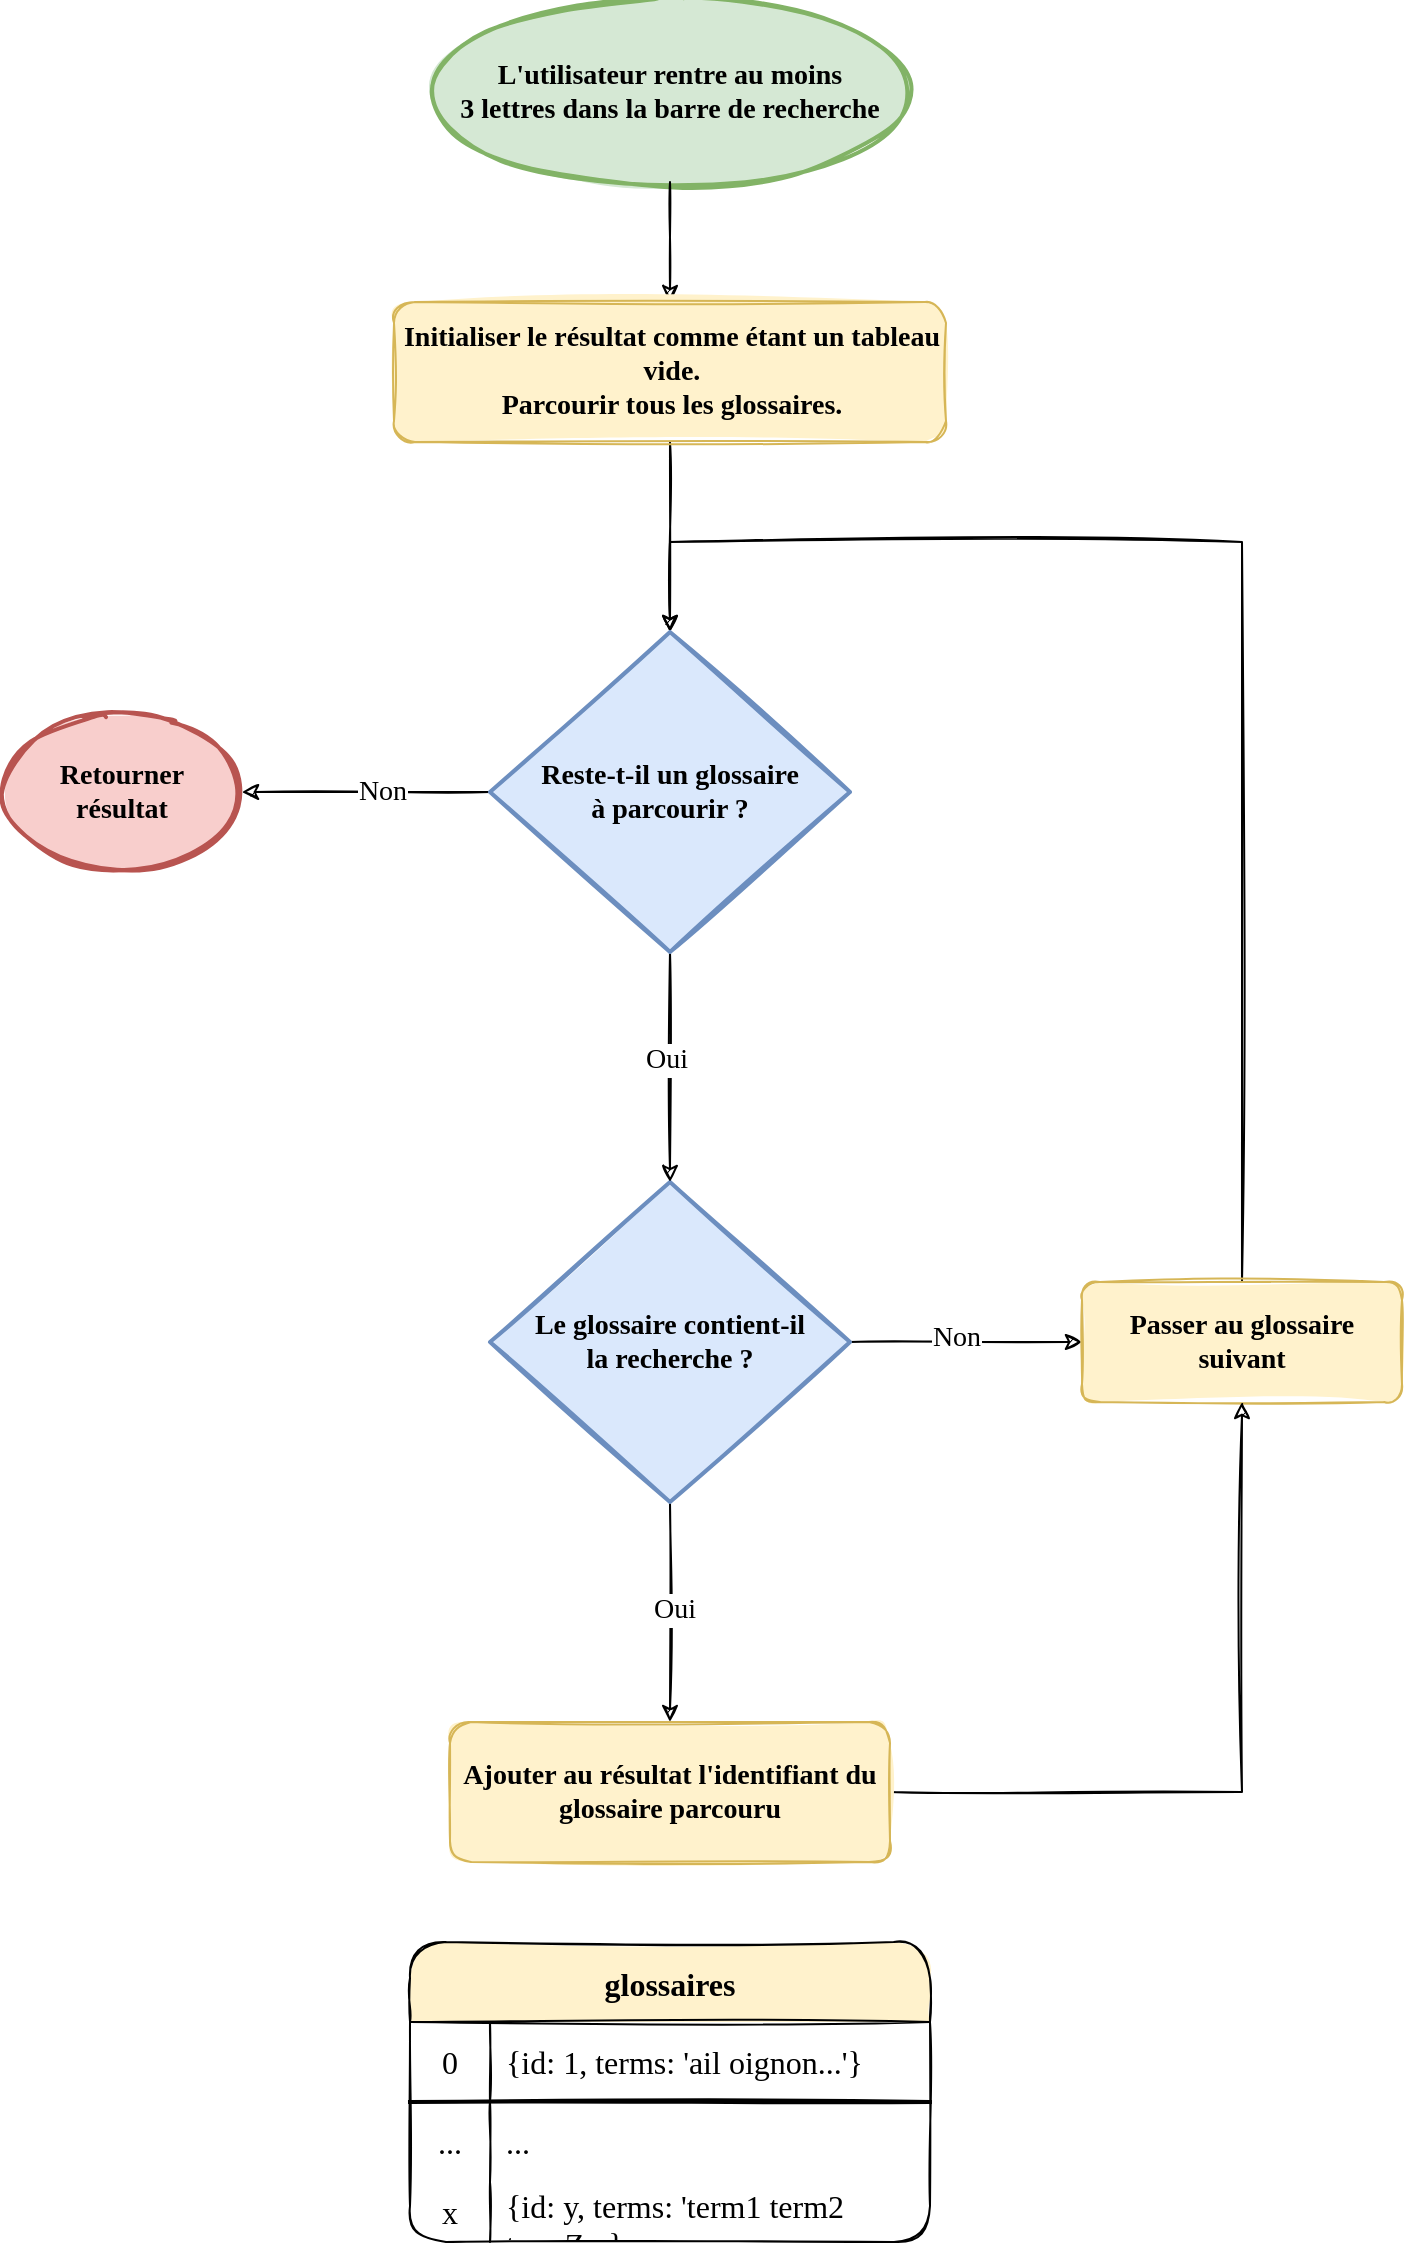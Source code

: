 <mxfile version="15.6.1" type="github">
  <diagram id="C5RBs43oDa-KdzZeNtuy" name="Page-1">
    <mxGraphModel dx="2062" dy="1114" grid="1" gridSize="10" guides="1" tooltips="1" connect="1" arrows="1" fold="1" page="1" pageScale="1" pageWidth="827" pageHeight="1169" math="0" shadow="0">
      <root>
        <mxCell id="WIyWlLk6GJQsqaUBKTNV-0" />
        <mxCell id="WIyWlLk6GJQsqaUBKTNV-1" parent="WIyWlLk6GJQsqaUBKTNV-0" />
        <mxCell id="7sS6LOVP2ENTe_2VxdWP-0" value="L&#39;utilisateur rentre au moins &lt;br&gt;3 lettres dans la barre de recherche" style="strokeWidth=2;html=1;shape=mxgraph.flowchart.start_1;whiteSpace=wrap;sketch=1;fontFamily=Fira Sans Extra Condensed;fontSource=https%3A%2F%2Ffonts.googleapis.com%2Fcss%3Ffamily%3DFira%2BSans%2BExtra%2BCondensed;fontStyle=1;fontSize=14;fillColor=#d5e8d4;strokeColor=#82b366;fillStyle=solid;" parent="WIyWlLk6GJQsqaUBKTNV-1" vertex="1">
          <mxGeometry x="296" y="20" width="236" height="90" as="geometry" />
        </mxCell>
        <mxCell id="7sS6LOVP2ENTe_2VxdWP-23" style="edgeStyle=orthogonalEdgeStyle;rounded=0;sketch=1;orthogonalLoop=1;jettySize=auto;html=1;entryX=0.5;entryY=0;entryDx=0;entryDy=0;fontFamily=IBM Plex Mono;fontSource=https%3A%2F%2Ffonts.googleapis.com%2Fcss%3Ffamily%3DIBM%2BPlex%2BMono;fontSize=14;exitX=0.5;exitY=1;exitDx=0;exitDy=0;exitPerimeter=0;" parent="WIyWlLk6GJQsqaUBKTNV-1" source="7sS6LOVP2ENTe_2VxdWP-0" target="7sS6LOVP2ENTe_2VxdWP-16" edge="1">
          <mxGeometry relative="1" as="geometry">
            <mxPoint x="414" y="210" as="sourcePoint" />
          </mxGeometry>
        </mxCell>
        <mxCell id="7sS6LOVP2ENTe_2VxdWP-6" value="glossaires" style="shape=table;startSize=40;container=1;collapsible=0;childLayout=tableLayout;fixedRows=1;rowLines=0;fontStyle=1;align=center;pointerEvents=1;rounded=1;shadow=0;glass=0;labelBorderColor=none;sketch=1;fillStyle=solid;fontFamily=Fira Sans Extra Condensed;fontSource=https%3A%2F%2Ffonts.googleapis.com%2Fcss%3Ffamily%3DFira%2BSans%2BExtra%2BCondensed;fontSize=16;strokeColor=default;strokeWidth=1;fillColor=#fff2cc;swimlaneFillColor=default;" parent="WIyWlLk6GJQsqaUBKTNV-1" vertex="1">
          <mxGeometry x="284" y="990" width="260" height="150" as="geometry" />
        </mxCell>
        <mxCell id="7sS6LOVP2ENTe_2VxdWP-7" value="" style="shape=partialRectangle;html=1;whiteSpace=wrap;collapsible=0;dropTarget=0;pointerEvents=1;fillColor=none;top=0;left=0;bottom=1;right=0;points=[[0,0.5],[1,0.5]];portConstraint=eastwest;rounded=1;shadow=0;glass=0;labelBorderColor=none;sketch=1;fillStyle=solid;fontFamily=IBM Plex Mono;fontSource=https%3A%2F%2Ffonts.googleapis.com%2Fcss%3Ffamily%3DIBM%2BPlex%2BMono;fontSize=18;strokeColor=default;strokeWidth=2;align=center;" parent="7sS6LOVP2ENTe_2VxdWP-6" vertex="1">
          <mxGeometry y="40" width="260" height="40" as="geometry" />
        </mxCell>
        <mxCell id="7sS6LOVP2ENTe_2VxdWP-8" value="0" style="shape=partialRectangle;html=1;whiteSpace=wrap;connectable=0;fillColor=none;top=0;left=0;bottom=0;right=0;overflow=hidden;pointerEvents=1;rounded=1;shadow=0;glass=0;labelBorderColor=none;sketch=1;fillStyle=solid;fontFamily=Fira Sans Extra Condensed;fontSource=https%3A%2F%2Ffonts.googleapis.com%2Fcss%3Ffamily%3DFira%2BSans%2BExtra%2BCondensed;fontSize=16;strokeColor=default;strokeWidth=2;align=center;" parent="7sS6LOVP2ENTe_2VxdWP-7" vertex="1">
          <mxGeometry width="40" height="40" as="geometry">
            <mxRectangle width="40" height="40" as="alternateBounds" />
          </mxGeometry>
        </mxCell>
        <mxCell id="7sS6LOVP2ENTe_2VxdWP-9" value="{id: 1, terms: &#39;ail oignon...&#39;}" style="shape=partialRectangle;html=1;whiteSpace=wrap;connectable=0;fillColor=none;top=0;left=0;bottom=0;right=0;align=left;spacingLeft=6;overflow=hidden;pointerEvents=1;rounded=1;shadow=0;glass=0;labelBorderColor=none;sketch=1;fillStyle=solid;fontFamily=Fira Sans Extra Condensed;fontSource=https%3A%2F%2Ffonts.googleapis.com%2Fcss%3Ffamily%3DFira%2BSans%2BExtra%2BCondensed;fontSize=16;strokeColor=none;strokeWidth=2;" parent="7sS6LOVP2ENTe_2VxdWP-7" vertex="1">
          <mxGeometry x="40" width="220" height="40" as="geometry">
            <mxRectangle width="220" height="40" as="alternateBounds" />
          </mxGeometry>
        </mxCell>
        <mxCell id="7sS6LOVP2ENTe_2VxdWP-10" value="" style="shape=partialRectangle;html=1;whiteSpace=wrap;collapsible=0;dropTarget=0;pointerEvents=1;fillColor=none;top=0;left=0;bottom=0;right=0;points=[[0,0.5],[1,0.5]];portConstraint=eastwest;rounded=1;shadow=0;glass=0;labelBorderColor=none;sketch=1;fillStyle=solid;fontFamily=IBM Plex Mono;fontSource=https%3A%2F%2Ffonts.googleapis.com%2Fcss%3Ffamily%3DIBM%2BPlex%2BMono;fontSize=18;strokeColor=default;strokeWidth=2;align=center;" parent="7sS6LOVP2ENTe_2VxdWP-6" vertex="1">
          <mxGeometry y="80" width="260" height="40" as="geometry" />
        </mxCell>
        <mxCell id="7sS6LOVP2ENTe_2VxdWP-11" value="..." style="shape=partialRectangle;html=1;whiteSpace=wrap;connectable=0;fillColor=none;top=0;left=0;bottom=0;right=0;overflow=hidden;pointerEvents=1;rounded=1;shadow=0;glass=0;labelBorderColor=none;sketch=1;fillStyle=solid;fontFamily=Fira Sans Extra Condensed;fontSource=https%3A%2F%2Ffonts.googleapis.com%2Fcss%3Ffamily%3DFira%2BSans%2BExtra%2BCondensed;fontSize=16;strokeColor=default;strokeWidth=2;align=center;" parent="7sS6LOVP2ENTe_2VxdWP-10" vertex="1">
          <mxGeometry width="40" height="40" as="geometry">
            <mxRectangle width="40" height="40" as="alternateBounds" />
          </mxGeometry>
        </mxCell>
        <mxCell id="7sS6LOVP2ENTe_2VxdWP-12" value="..." style="shape=partialRectangle;html=1;whiteSpace=wrap;connectable=0;fillColor=none;top=0;left=0;bottom=0;right=0;align=left;spacingLeft=6;overflow=hidden;pointerEvents=1;rounded=1;shadow=0;glass=0;labelBorderColor=none;sketch=1;fillStyle=solid;fontFamily=Fira Sans Extra Condensed;fontSource=https%3A%2F%2Ffonts.googleapis.com%2Fcss%3Ffamily%3DFira%2BSans%2BExtra%2BCondensed;fontSize=16;strokeColor=default;strokeWidth=2;perimeterSpacing=1;" parent="7sS6LOVP2ENTe_2VxdWP-10" vertex="1">
          <mxGeometry x="40" width="220" height="40" as="geometry">
            <mxRectangle width="220" height="40" as="alternateBounds" />
          </mxGeometry>
        </mxCell>
        <mxCell id="7sS6LOVP2ENTe_2VxdWP-13" value="" style="shape=partialRectangle;html=1;whiteSpace=wrap;collapsible=0;dropTarget=0;pointerEvents=1;fillColor=none;top=0;left=0;bottom=0;right=0;points=[[0,0.5],[1,0.5]];portConstraint=eastwest;rounded=1;shadow=0;glass=0;labelBorderColor=none;sketch=1;fillStyle=solid;fontFamily=IBM Plex Mono;fontSource=https%3A%2F%2Ffonts.googleapis.com%2Fcss%3Ffamily%3DIBM%2BPlex%2BMono;fontSize=18;strokeColor=default;strokeWidth=2;align=center;" parent="7sS6LOVP2ENTe_2VxdWP-6" vertex="1">
          <mxGeometry y="120" width="260" height="30" as="geometry" />
        </mxCell>
        <mxCell id="7sS6LOVP2ENTe_2VxdWP-14" value="x" style="shape=partialRectangle;html=1;whiteSpace=wrap;connectable=0;fillColor=none;top=0;left=0;bottom=0;right=0;overflow=hidden;pointerEvents=1;rounded=1;shadow=0;glass=0;labelBorderColor=none;sketch=1;fillStyle=solid;fontFamily=Fira Sans Extra Condensed;fontSource=https%3A%2F%2Ffonts.googleapis.com%2Fcss%3Ffamily%3DFira%2BSans%2BExtra%2BCondensed;fontSize=16;strokeColor=default;strokeWidth=2;align=center;" parent="7sS6LOVP2ENTe_2VxdWP-13" vertex="1">
          <mxGeometry width="40" height="30" as="geometry">
            <mxRectangle width="40" height="30" as="alternateBounds" />
          </mxGeometry>
        </mxCell>
        <mxCell id="7sS6LOVP2ENTe_2VxdWP-15" value="{id: y, terms: &#39;term1 term2 termZ...}" style="shape=partialRectangle;html=1;whiteSpace=wrap;connectable=0;fillColor=none;top=0;left=0;bottom=0;right=0;align=left;spacingLeft=6;overflow=hidden;pointerEvents=1;rounded=1;shadow=0;glass=0;labelBorderColor=none;sketch=1;fillStyle=solid;fontFamily=Fira Sans Extra Condensed;fontSource=https%3A%2F%2Ffonts.googleapis.com%2Fcss%3Ffamily%3DFira%2BSans%2BExtra%2BCondensed;fontSize=16;strokeColor=default;strokeWidth=2;" parent="7sS6LOVP2ENTe_2VxdWP-13" vertex="1">
          <mxGeometry x="40" width="220" height="30" as="geometry">
            <mxRectangle width="220" height="30" as="alternateBounds" />
          </mxGeometry>
        </mxCell>
        <mxCell id="7sS6LOVP2ENTe_2VxdWP-24" style="edgeStyle=orthogonalEdgeStyle;rounded=0;sketch=1;orthogonalLoop=1;jettySize=auto;html=1;entryX=0.5;entryY=0;entryDx=0;entryDy=0;entryPerimeter=0;fontFamily=IBM Plex Mono;fontSource=https%3A%2F%2Ffonts.googleapis.com%2Fcss%3Ffamily%3DIBM%2BPlex%2BMono;fontSize=14;" parent="WIyWlLk6GJQsqaUBKTNV-1" source="7sS6LOVP2ENTe_2VxdWP-16" target="7sS6LOVP2ENTe_2VxdWP-21" edge="1">
          <mxGeometry relative="1" as="geometry" />
        </mxCell>
        <mxCell id="7sS6LOVP2ENTe_2VxdWP-16" value="&lt;b style=&quot;font-size: 14px;&quot;&gt;Initialiser le résultat comme étant un tableau vide.&lt;br style=&quot;font-size: 14px;&quot;&gt;Parcourir tous les glossaires.&lt;br style=&quot;font-size: 14px;&quot;&gt;&lt;/b&gt;" style="rounded=1;whiteSpace=wrap;html=1;sketch=1;fontFamily=Fira Sans Extra Condensed;fontSource=https%3A%2F%2Ffonts.googleapis.com%2Fcss%3Ffamily%3DFira%2BSans%2BExtra%2BCondensed;fontSize=14;align=center;spacingLeft=2;fillStyle=solid;fillColor=#fff2cc;strokeColor=#d6b656;" parent="WIyWlLk6GJQsqaUBKTNV-1" vertex="1">
          <mxGeometry x="276" y="170" width="276" height="70" as="geometry" />
        </mxCell>
        <mxCell id="7sS6LOVP2ENTe_2VxdWP-26" style="edgeStyle=orthogonalEdgeStyle;rounded=0;sketch=1;orthogonalLoop=1;jettySize=auto;html=1;entryX=0.5;entryY=0;entryDx=0;entryDy=0;fontFamily=Fira Sans Extra Condensed;fontSource=https%3A%2F%2Ffonts.googleapis.com%2Fcss%3Ffamily%3DFira%2BSans%2BExtra%2BCondensed;fontSize=14;exitX=0.5;exitY=1;exitDx=0;exitDy=0;exitPerimeter=0;" parent="WIyWlLk6GJQsqaUBKTNV-1" source="7sS6LOVP2ENTe_2VxdWP-18" target="7sS6LOVP2ENTe_2VxdWP-20" edge="1">
          <mxGeometry relative="1" as="geometry">
            <mxPoint x="414" y="808" as="sourcePoint" />
          </mxGeometry>
        </mxCell>
        <mxCell id="7sS6LOVP2ENTe_2VxdWP-34" value="Oui" style="edgeLabel;html=1;align=center;verticalAlign=middle;resizable=0;points=[];fontSize=14;fontFamily=Fira Sans Extra Condensed;fontSource=https%3A%2F%2Ffonts.googleapis.com%2Fcss%3Ffamily%3DFira%2BSans%2BExtra%2BCondensed;" parent="7sS6LOVP2ENTe_2VxdWP-26" vertex="1" connectable="0">
          <mxGeometry x="-0.031" y="2" relative="1" as="geometry">
            <mxPoint as="offset" />
          </mxGeometry>
        </mxCell>
        <mxCell id="7sS6LOVP2ENTe_2VxdWP-28" style="edgeStyle=orthogonalEdgeStyle;rounded=0;sketch=1;orthogonalLoop=1;jettySize=auto;html=1;entryX=0;entryY=0.5;entryDx=0;entryDy=0;fontFamily=Fira Sans Extra Condensed;fontSource=https%3A%2F%2Ffonts.googleapis.com%2Fcss%3Ffamily%3DFira%2BSans%2BExtra%2BCondensed;fontSize=14;" parent="WIyWlLk6GJQsqaUBKTNV-1" source="7sS6LOVP2ENTe_2VxdWP-18" target="7sS6LOVP2ENTe_2VxdWP-19" edge="1">
          <mxGeometry relative="1" as="geometry" />
        </mxCell>
        <mxCell id="7sS6LOVP2ENTe_2VxdWP-33" value="Non" style="edgeLabel;html=1;align=center;verticalAlign=middle;resizable=0;points=[];fontSize=14;fontFamily=Fira Sans Extra Condensed;fontSource=https%3A%2F%2Ffonts.googleapis.com%2Fcss%3Ffamily%3DFira%2BSans%2BExtra%2BCondensed;" parent="7sS6LOVP2ENTe_2VxdWP-28" vertex="1" connectable="0">
          <mxGeometry x="-0.099" y="2" relative="1" as="geometry">
            <mxPoint as="offset" />
          </mxGeometry>
        </mxCell>
        <mxCell id="7sS6LOVP2ENTe_2VxdWP-18" value="&lt;b&gt;Le glossaire contient-il&lt;br&gt;la recherche ?&lt;/b&gt;" style="strokeWidth=2;html=1;shape=mxgraph.flowchart.decision;whiteSpace=wrap;sketch=1;fontFamily=Fira Sans Extra Condensed;fontSource=https%3A%2F%2Ffonts.googleapis.com%2Fcss%3Ffamily%3DFira%2BSans%2BExtra%2BCondensed;fontSize=14;fillStyle=solid;fillColor=#dae8fc;strokeColor=#6c8ebf;" parent="WIyWlLk6GJQsqaUBKTNV-1" vertex="1">
          <mxGeometry x="324" y="610" width="180" height="160" as="geometry" />
        </mxCell>
        <mxCell id="7sS6LOVP2ENTe_2VxdWP-35" style="edgeStyle=orthogonalEdgeStyle;rounded=0;sketch=1;orthogonalLoop=1;jettySize=auto;html=1;entryX=0.5;entryY=0;entryDx=0;entryDy=0;entryPerimeter=0;fontFamily=Fira Sans Extra Condensed;fontSource=https%3A%2F%2Ffonts.googleapis.com%2Fcss%3Ffamily%3DFira%2BSans%2BExtra%2BCondensed;fontSize=14;" parent="WIyWlLk6GJQsqaUBKTNV-1" source="7sS6LOVP2ENTe_2VxdWP-19" target="7sS6LOVP2ENTe_2VxdWP-21" edge="1">
          <mxGeometry relative="1" as="geometry">
            <Array as="points">
              <mxPoint x="700" y="290" />
              <mxPoint x="414" y="290" />
            </Array>
          </mxGeometry>
        </mxCell>
        <mxCell id="7sS6LOVP2ENTe_2VxdWP-19" value="&lt;b&gt;Passer au glossaire suivant&lt;br&gt;&lt;/b&gt;" style="rounded=1;whiteSpace=wrap;html=1;sketch=1;fontFamily=Fira Sans Extra Condensed;fontSource=https%3A%2F%2Ffonts.googleapis.com%2Fcss%3Ffamily%3DFira%2BSans%2BExtra%2BCondensed;fontSize=14;fillStyle=solid;fillColor=#fff2cc;strokeColor=#d6b656;" parent="WIyWlLk6GJQsqaUBKTNV-1" vertex="1">
          <mxGeometry x="620" y="660" width="160" height="60" as="geometry" />
        </mxCell>
        <mxCell id="7sS6LOVP2ENTe_2VxdWP-27" style="edgeStyle=orthogonalEdgeStyle;rounded=0;sketch=1;orthogonalLoop=1;jettySize=auto;html=1;entryX=0.5;entryY=1;entryDx=0;entryDy=0;fontFamily=Fira Sans Extra Condensed;fontSource=https%3A%2F%2Ffonts.googleapis.com%2Fcss%3Ffamily%3DFira%2BSans%2BExtra%2BCondensed;fontSize=14;" parent="WIyWlLk6GJQsqaUBKTNV-1" source="7sS6LOVP2ENTe_2VxdWP-20" target="7sS6LOVP2ENTe_2VxdWP-19" edge="1">
          <mxGeometry relative="1" as="geometry" />
        </mxCell>
        <mxCell id="7sS6LOVP2ENTe_2VxdWP-20" value="&lt;b&gt;Ajouter au résultat l&#39;identifiant du glossaire parcouru&lt;br&gt;&lt;/b&gt;" style="rounded=1;whiteSpace=wrap;html=1;sketch=1;fontFamily=Fira Sans Extra Condensed;fontSource=https%3A%2F%2Ffonts.googleapis.com%2Fcss%3Ffamily%3DFira%2BSans%2BExtra%2BCondensed;fontSize=14;fillStyle=solid;fillColor=#fff2cc;strokeColor=#d6b656;" parent="WIyWlLk6GJQsqaUBKTNV-1" vertex="1">
          <mxGeometry x="304" y="880" width="220" height="70" as="geometry" />
        </mxCell>
        <mxCell id="7sS6LOVP2ENTe_2VxdWP-25" style="edgeStyle=orthogonalEdgeStyle;rounded=0;sketch=1;orthogonalLoop=1;jettySize=auto;html=1;fontFamily=Fira Sans Extra Condensed;fontSource=https%3A%2F%2Ffonts.googleapis.com%2Fcss%3Ffamily%3DFira%2BSans%2BExtra%2BCondensed;fontSize=14;entryX=0.5;entryY=0;entryDx=0;entryDy=0;entryPerimeter=0;" parent="WIyWlLk6GJQsqaUBKTNV-1" source="7sS6LOVP2ENTe_2VxdWP-21" target="7sS6LOVP2ENTe_2VxdWP-18" edge="1">
          <mxGeometry relative="1" as="geometry">
            <mxPoint x="414" y="610" as="targetPoint" />
          </mxGeometry>
        </mxCell>
        <mxCell id="7sS6LOVP2ENTe_2VxdWP-32" value="Oui" style="edgeLabel;html=1;align=center;verticalAlign=middle;resizable=0;points=[];fontSize=14;fontFamily=Fira Sans Extra Condensed;fontSource=https%3A%2F%2Ffonts.googleapis.com%2Fcss%3Ffamily%3DFira%2BSans%2BExtra%2BCondensed;" parent="7sS6LOVP2ENTe_2VxdWP-25" vertex="1" connectable="0">
          <mxGeometry x="-0.067" y="-2" relative="1" as="geometry">
            <mxPoint as="offset" />
          </mxGeometry>
        </mxCell>
        <mxCell id="7sS6LOVP2ENTe_2VxdWP-30" style="edgeStyle=orthogonalEdgeStyle;rounded=0;sketch=1;orthogonalLoop=1;jettySize=auto;html=1;entryX=1;entryY=0.5;entryDx=0;entryDy=0;entryPerimeter=0;fontFamily=Fira Sans Extra Condensed;fontSource=https%3A%2F%2Ffonts.googleapis.com%2Fcss%3Ffamily%3DFira%2BSans%2BExtra%2BCondensed;fontSize=14;" parent="WIyWlLk6GJQsqaUBKTNV-1" source="7sS6LOVP2ENTe_2VxdWP-21" target="7sS6LOVP2ENTe_2VxdWP-22" edge="1">
          <mxGeometry relative="1" as="geometry" />
        </mxCell>
        <mxCell id="7sS6LOVP2ENTe_2VxdWP-31" value="Non" style="edgeLabel;html=1;align=center;verticalAlign=middle;resizable=0;points=[];fontSize=14;fontFamily=Fira Sans Extra Condensed;fontSource=https%3A%2F%2Ffonts.googleapis.com%2Fcss%3Ffamily%3DFira%2BSans%2BExtra%2BCondensed;" parent="7sS6LOVP2ENTe_2VxdWP-30" vertex="1" connectable="0">
          <mxGeometry x="-0.038" y="2" relative="1" as="geometry">
            <mxPoint x="5" y="-2" as="offset" />
          </mxGeometry>
        </mxCell>
        <mxCell id="7sS6LOVP2ENTe_2VxdWP-21" value="&lt;b&gt;Reste-t-il un glossaire&lt;br&gt;à parcourir ?&lt;/b&gt;" style="strokeWidth=2;html=1;shape=mxgraph.flowchart.decision;whiteSpace=wrap;sketch=1;fontFamily=Fira Sans Extra Condensed;fontSource=https%3A%2F%2Ffonts.googleapis.com%2Fcss%3Ffamily%3DFira%2BSans%2BExtra%2BCondensed;fontSize=14;align=center;fillStyle=solid;fillColor=#dae8fc;strokeColor=#6c8ebf;spacingBottom=0;" parent="WIyWlLk6GJQsqaUBKTNV-1" vertex="1">
          <mxGeometry x="324" y="335" width="180" height="160" as="geometry" />
        </mxCell>
        <mxCell id="7sS6LOVP2ENTe_2VxdWP-22" value="Retourner&lt;br&gt;résultat" style="strokeWidth=2;html=1;shape=mxgraph.flowchart.start_1;whiteSpace=wrap;sketch=1;fontFamily=Fira Sans Extra Condensed;fontSource=https%3A%2F%2Ffonts.googleapis.com%2Fcss%3Ffamily%3DFira%2BSans%2BExtra%2BCondensed;fontSize=14;align=center;fontStyle=1;fillColor=#f8cecc;strokeColor=#b85450;fillStyle=solid;" parent="WIyWlLk6GJQsqaUBKTNV-1" vertex="1">
          <mxGeometry x="80" y="375" width="120" height="80" as="geometry" />
        </mxCell>
      </root>
    </mxGraphModel>
  </diagram>
</mxfile>
